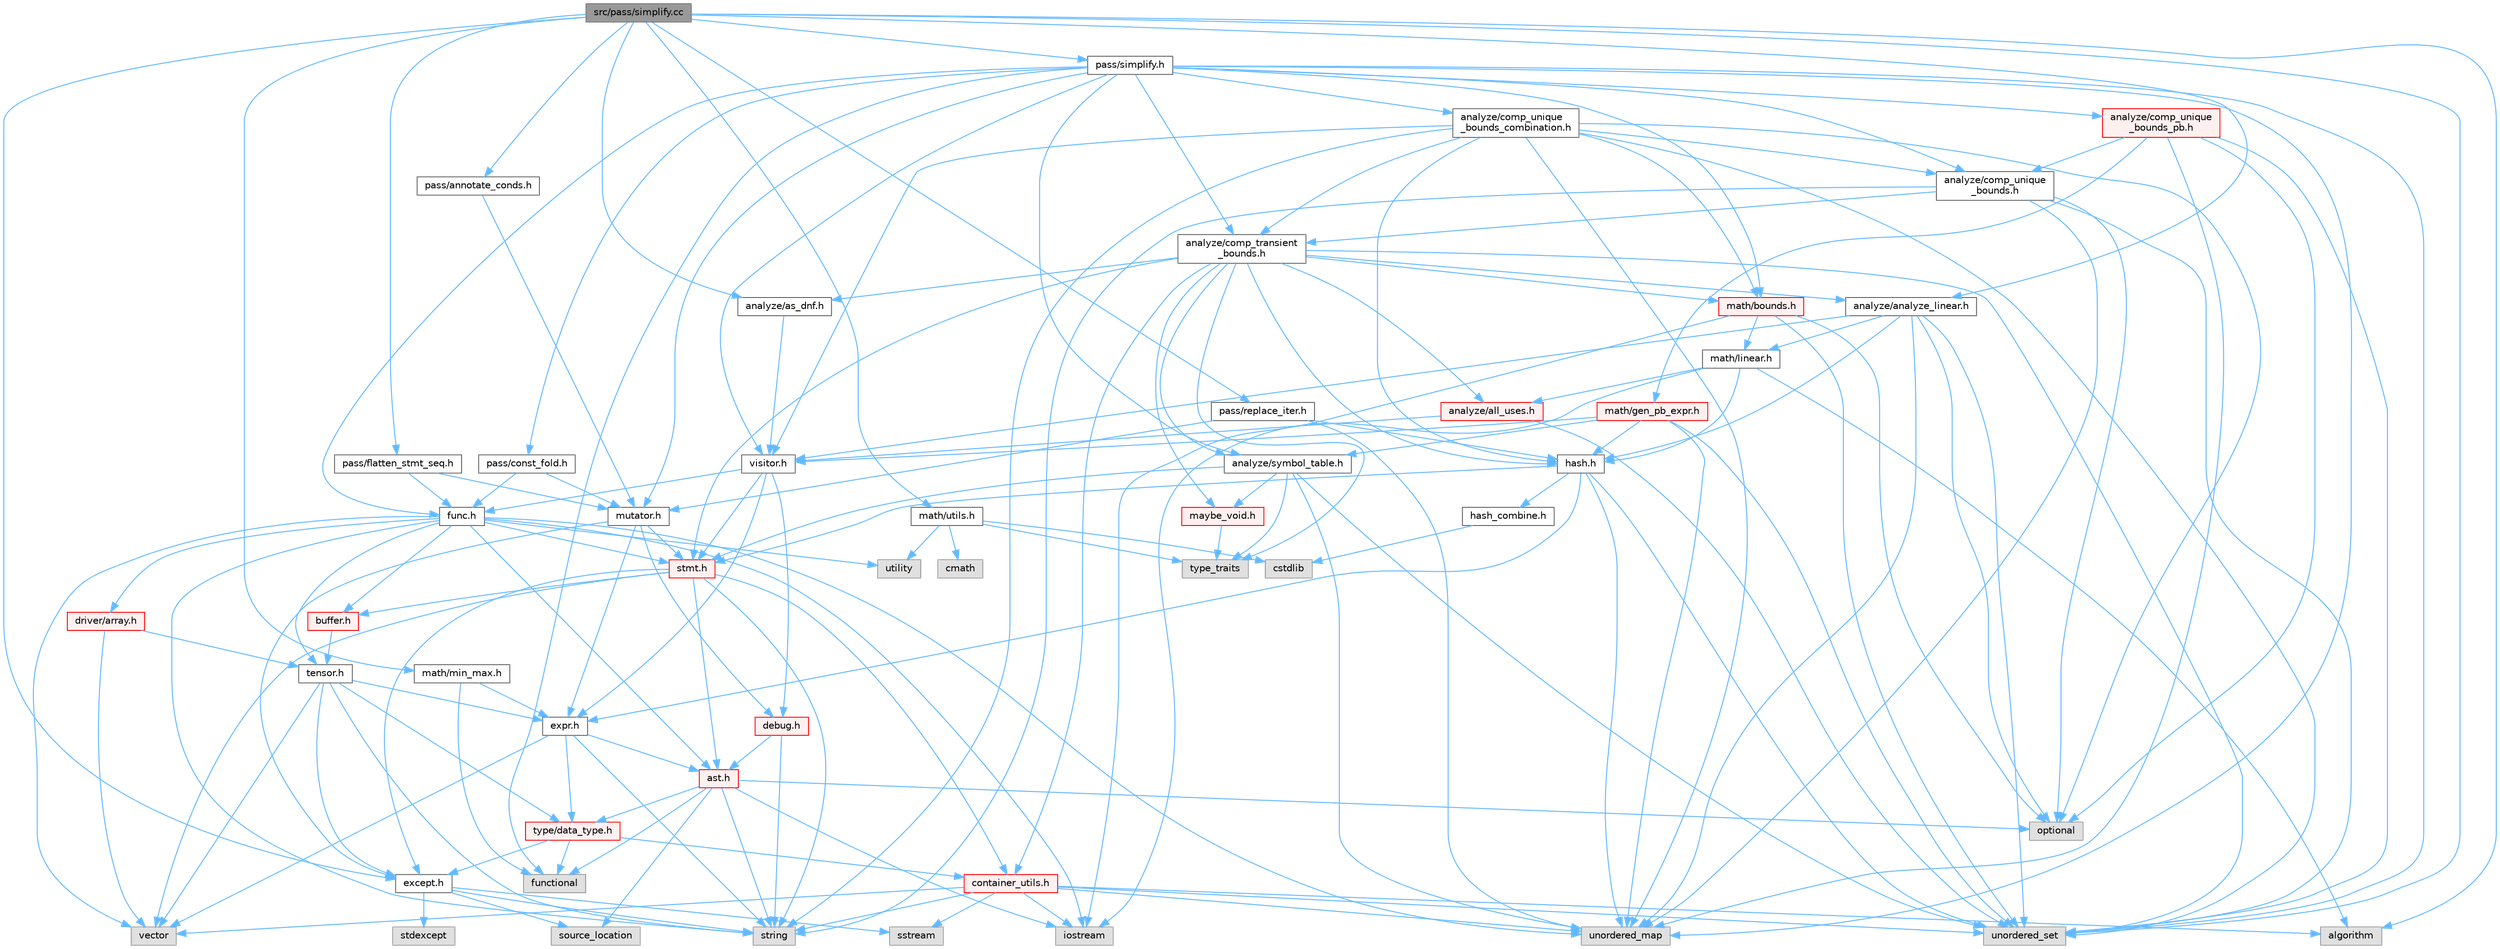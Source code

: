 digraph "src/pass/simplify.cc"
{
 // LATEX_PDF_SIZE
  bgcolor="transparent";
  edge [fontname=Helvetica,fontsize=10,labelfontname=Helvetica,labelfontsize=10];
  node [fontname=Helvetica,fontsize=10,shape=box,height=0.2,width=0.4];
  Node1 [label="src/pass/simplify.cc",height=0.2,width=0.4,color="gray40", fillcolor="grey60", style="filled", fontcolor="black",tooltip=" "];
  Node1 -> Node2 [color="steelblue1",style="solid"];
  Node2 [label="algorithm",height=0.2,width=0.4,color="grey60", fillcolor="#E0E0E0", style="filled",tooltip=" "];
  Node1 -> Node3 [color="steelblue1",style="solid"];
  Node3 [label="unordered_set",height=0.2,width=0.4,color="grey60", fillcolor="#E0E0E0", style="filled",tooltip=" "];
  Node1 -> Node4 [color="steelblue1",style="solid"];
  Node4 [label="analyze/analyze_linear.h",height=0.2,width=0.4,color="grey40", fillcolor="white", style="filled",URL="$analyze__linear_8h.html",tooltip=" "];
  Node4 -> Node5 [color="steelblue1",style="solid"];
  Node5 [label="optional",height=0.2,width=0.4,color="grey60", fillcolor="#E0E0E0", style="filled",tooltip=" "];
  Node4 -> Node6 [color="steelblue1",style="solid"];
  Node6 [label="unordered_map",height=0.2,width=0.4,color="grey60", fillcolor="#E0E0E0", style="filled",tooltip=" "];
  Node4 -> Node3 [color="steelblue1",style="solid"];
  Node4 -> Node7 [color="steelblue1",style="solid"];
  Node7 [label="hash.h",height=0.2,width=0.4,color="grey40", fillcolor="white", style="filled",URL="$hash_8h.html",tooltip=" "];
  Node7 -> Node6 [color="steelblue1",style="solid"];
  Node7 -> Node3 [color="steelblue1",style="solid"];
  Node7 -> Node8 [color="steelblue1",style="solid"];
  Node8 [label="expr.h",height=0.2,width=0.4,color="grey40", fillcolor="white", style="filled",URL="$expr_8h.html",tooltip=" "];
  Node8 -> Node9 [color="steelblue1",style="solid"];
  Node9 [label="string",height=0.2,width=0.4,color="grey60", fillcolor="#E0E0E0", style="filled",tooltip=" "];
  Node8 -> Node10 [color="steelblue1",style="solid"];
  Node10 [label="vector",height=0.2,width=0.4,color="grey60", fillcolor="#E0E0E0", style="filled",tooltip=" "];
  Node8 -> Node11 [color="steelblue1",style="solid"];
  Node11 [label="ast.h",height=0.2,width=0.4,color="red", fillcolor="#FFF0F0", style="filled",URL="$ast_8h.html",tooltip=" "];
  Node11 -> Node13 [color="steelblue1",style="solid"];
  Node13 [label="functional",height=0.2,width=0.4,color="grey60", fillcolor="#E0E0E0", style="filled",tooltip=" "];
  Node11 -> Node14 [color="steelblue1",style="solid"];
  Node14 [label="iostream",height=0.2,width=0.4,color="grey60", fillcolor="#E0E0E0", style="filled",tooltip=" "];
  Node11 -> Node5 [color="steelblue1",style="solid"];
  Node11 -> Node15 [color="steelblue1",style="solid"];
  Node15 [label="source_location",height=0.2,width=0.4,color="grey60", fillcolor="#E0E0E0", style="filled",tooltip=" "];
  Node11 -> Node9 [color="steelblue1",style="solid"];
  Node11 -> Node31 [color="steelblue1",style="solid"];
  Node31 [label="type/data_type.h",height=0.2,width=0.4,color="red", fillcolor="#FFF0F0", style="filled",URL="$data__type_8h.html",tooltip=" "];
  Node31 -> Node13 [color="steelblue1",style="solid"];
  Node31 -> Node33 [color="steelblue1",style="solid"];
  Node33 [label="container_utils.h",height=0.2,width=0.4,color="red", fillcolor="#FFF0F0", style="filled",URL="$container__utils_8h.html",tooltip=" "];
  Node33 -> Node2 [color="steelblue1",style="solid"];
  Node33 -> Node14 [color="steelblue1",style="solid"];
  Node33 -> Node27 [color="steelblue1",style="solid"];
  Node27 [label="sstream",height=0.2,width=0.4,color="grey60", fillcolor="#E0E0E0", style="filled",tooltip=" "];
  Node33 -> Node9 [color="steelblue1",style="solid"];
  Node33 -> Node6 [color="steelblue1",style="solid"];
  Node33 -> Node3 [color="steelblue1",style="solid"];
  Node33 -> Node10 [color="steelblue1",style="solid"];
  Node31 -> Node26 [color="steelblue1",style="solid"];
  Node26 [label="except.h",height=0.2,width=0.4,color="grey40", fillcolor="white", style="filled",URL="$except_8h.html",tooltip=" "];
  Node26 -> Node15 [color="steelblue1",style="solid"];
  Node26 -> Node27 [color="steelblue1",style="solid"];
  Node26 -> Node28 [color="steelblue1",style="solid"];
  Node28 [label="stdexcept",height=0.2,width=0.4,color="grey60", fillcolor="#E0E0E0", style="filled",tooltip=" "];
  Node26 -> Node9 [color="steelblue1",style="solid"];
  Node8 -> Node31 [color="steelblue1",style="solid"];
  Node7 -> Node39 [color="steelblue1",style="solid"];
  Node39 [label="hash_combine.h",height=0.2,width=0.4,color="grey40", fillcolor="white", style="filled",URL="$hash__combine_8h.html",tooltip=" "];
  Node39 -> Node25 [color="steelblue1",style="solid"];
  Node25 [label="cstdlib",height=0.2,width=0.4,color="grey60", fillcolor="#E0E0E0", style="filled",tooltip=" "];
  Node7 -> Node40 [color="steelblue1",style="solid"];
  Node40 [label="stmt.h",height=0.2,width=0.4,color="red", fillcolor="#FFF0F0", style="filled",URL="$stmt_8h.html",tooltip=" "];
  Node40 -> Node9 [color="steelblue1",style="solid"];
  Node40 -> Node10 [color="steelblue1",style="solid"];
  Node40 -> Node11 [color="steelblue1",style="solid"];
  Node40 -> Node41 [color="steelblue1",style="solid"];
  Node41 [label="buffer.h",height=0.2,width=0.4,color="red", fillcolor="#FFF0F0", style="filled",URL="$buffer_8h.html",tooltip=" "];
  Node41 -> Node42 [color="steelblue1",style="solid"];
  Node42 [label="tensor.h",height=0.2,width=0.4,color="grey40", fillcolor="white", style="filled",URL="$tensor_8h.html",tooltip=" "];
  Node42 -> Node9 [color="steelblue1",style="solid"];
  Node42 -> Node10 [color="steelblue1",style="solid"];
  Node42 -> Node26 [color="steelblue1",style="solid"];
  Node42 -> Node8 [color="steelblue1",style="solid"];
  Node42 -> Node31 [color="steelblue1",style="solid"];
  Node40 -> Node33 [color="steelblue1",style="solid"];
  Node40 -> Node26 [color="steelblue1",style="solid"];
  Node4 -> Node49 [color="steelblue1",style="solid"];
  Node49 [label="math/linear.h",height=0.2,width=0.4,color="grey40", fillcolor="white", style="filled",URL="$linear_8h.html",tooltip=" "];
  Node49 -> Node2 [color="steelblue1",style="solid"];
  Node49 -> Node14 [color="steelblue1",style="solid"];
  Node49 -> Node50 [color="steelblue1",style="solid"];
  Node50 [label="analyze/all_uses.h",height=0.2,width=0.4,color="red", fillcolor="#FFF0F0", style="filled",URL="$all__uses_8h.html",tooltip=" "];
  Node50 -> Node3 [color="steelblue1",style="solid"];
  Node50 -> Node59 [color="steelblue1",style="solid"];
  Node59 [label="visitor.h",height=0.2,width=0.4,color="grey40", fillcolor="white", style="filled",URL="$visitor_8h.html",tooltip=" "];
  Node59 -> Node60 [color="steelblue1",style="solid"];
  Node60 [label="debug.h",height=0.2,width=0.4,color="red", fillcolor="#FFF0F0", style="filled",URL="$debug_8h.html",tooltip=" "];
  Node60 -> Node9 [color="steelblue1",style="solid"];
  Node60 -> Node11 [color="steelblue1",style="solid"];
  Node59 -> Node8 [color="steelblue1",style="solid"];
  Node59 -> Node52 [color="steelblue1",style="solid"];
  Node52 [label="func.h",height=0.2,width=0.4,color="grey40", fillcolor="white", style="filled",URL="$func_8h.html",tooltip=" "];
  Node52 -> Node14 [color="steelblue1",style="solid"];
  Node52 -> Node9 [color="steelblue1",style="solid"];
  Node52 -> Node6 [color="steelblue1",style="solid"];
  Node52 -> Node53 [color="steelblue1",style="solid"];
  Node53 [label="utility",height=0.2,width=0.4,color="grey60", fillcolor="#E0E0E0", style="filled",tooltip=" "];
  Node52 -> Node10 [color="steelblue1",style="solid"];
  Node52 -> Node11 [color="steelblue1",style="solid"];
  Node52 -> Node41 [color="steelblue1",style="solid"];
  Node52 -> Node54 [color="steelblue1",style="solid"];
  Node54 [label="driver/array.h",height=0.2,width=0.4,color="red", fillcolor="#FFF0F0", style="filled",URL="$array_8h.html",tooltip=" "];
  Node54 -> Node10 [color="steelblue1",style="solid"];
  Node54 -> Node42 [color="steelblue1",style="solid"];
  Node52 -> Node40 [color="steelblue1",style="solid"];
  Node52 -> Node42 [color="steelblue1",style="solid"];
  Node59 -> Node40 [color="steelblue1",style="solid"];
  Node49 -> Node7 [color="steelblue1",style="solid"];
  Node4 -> Node59 [color="steelblue1",style="solid"];
  Node1 -> Node64 [color="steelblue1",style="solid"];
  Node64 [label="analyze/as_dnf.h",height=0.2,width=0.4,color="grey40", fillcolor="white", style="filled",URL="$as__dnf_8h.html",tooltip=" "];
  Node64 -> Node59 [color="steelblue1",style="solid"];
  Node1 -> Node26 [color="steelblue1",style="solid"];
  Node1 -> Node65 [color="steelblue1",style="solid"];
  Node65 [label="math/min_max.h",height=0.2,width=0.4,color="grey40", fillcolor="white", style="filled",URL="$min__max_8h.html",tooltip=" "];
  Node65 -> Node13 [color="steelblue1",style="solid"];
  Node65 -> Node8 [color="steelblue1",style="solid"];
  Node1 -> Node66 [color="steelblue1",style="solid"];
  Node66 [label="math/utils.h",height=0.2,width=0.4,color="grey40", fillcolor="white", style="filled",URL="$utils_8h.html",tooltip=" "];
  Node66 -> Node67 [color="steelblue1",style="solid"];
  Node67 [label="cmath",height=0.2,width=0.4,color="grey60", fillcolor="#E0E0E0", style="filled",tooltip=" "];
  Node66 -> Node25 [color="steelblue1",style="solid"];
  Node66 -> Node22 [color="steelblue1",style="solid"];
  Node22 [label="type_traits",height=0.2,width=0.4,color="grey60", fillcolor="#E0E0E0", style="filled",tooltip=" "];
  Node66 -> Node53 [color="steelblue1",style="solid"];
  Node1 -> Node68 [color="steelblue1",style="solid"];
  Node68 [label="pass/annotate_conds.h",height=0.2,width=0.4,color="grey40", fillcolor="white", style="filled",URL="$annotate__conds_8h.html",tooltip=" "];
  Node68 -> Node69 [color="steelblue1",style="solid"];
  Node69 [label="mutator.h",height=0.2,width=0.4,color="grey40", fillcolor="white", style="filled",URL="$mutator_8h.html",tooltip=" "];
  Node69 -> Node60 [color="steelblue1",style="solid"];
  Node69 -> Node26 [color="steelblue1",style="solid"];
  Node69 -> Node8 [color="steelblue1",style="solid"];
  Node69 -> Node40 [color="steelblue1",style="solid"];
  Node1 -> Node70 [color="steelblue1",style="solid"];
  Node70 [label="pass/flatten_stmt_seq.h",height=0.2,width=0.4,color="grey40", fillcolor="white", style="filled",URL="$flatten__stmt__seq_8h.html",tooltip=" "];
  Node70 -> Node52 [color="steelblue1",style="solid"];
  Node70 -> Node69 [color="steelblue1",style="solid"];
  Node1 -> Node71 [color="steelblue1",style="solid"];
  Node71 [label="pass/replace_iter.h",height=0.2,width=0.4,color="grey40", fillcolor="white", style="filled",URL="$replace__iter_8h.html",tooltip=" "];
  Node71 -> Node6 [color="steelblue1",style="solid"];
  Node71 -> Node7 [color="steelblue1",style="solid"];
  Node71 -> Node69 [color="steelblue1",style="solid"];
  Node1 -> Node72 [color="steelblue1",style="solid"];
  Node72 [label="pass/simplify.h",height=0.2,width=0.4,color="grey40", fillcolor="white", style="filled",URL="$simplify_8h.html",tooltip=" "];
  Node72 -> Node13 [color="steelblue1",style="solid"];
  Node72 -> Node6 [color="steelblue1",style="solid"];
  Node72 -> Node3 [color="steelblue1",style="solid"];
  Node72 -> Node73 [color="steelblue1",style="solid"];
  Node73 [label="analyze/comp_transient\l_bounds.h",height=0.2,width=0.4,color="grey40", fillcolor="white", style="filled",URL="$comp__transient__bounds_8h.html",tooltip=" "];
  Node73 -> Node22 [color="steelblue1",style="solid"];
  Node73 -> Node3 [color="steelblue1",style="solid"];
  Node73 -> Node50 [color="steelblue1",style="solid"];
  Node73 -> Node4 [color="steelblue1",style="solid"];
  Node73 -> Node64 [color="steelblue1",style="solid"];
  Node73 -> Node74 [color="steelblue1",style="solid"];
  Node74 [label="analyze/symbol_table.h",height=0.2,width=0.4,color="grey40", fillcolor="white", style="filled",URL="$symbol__table_8h.html",tooltip=" "];
  Node74 -> Node22 [color="steelblue1",style="solid"];
  Node74 -> Node6 [color="steelblue1",style="solid"];
  Node74 -> Node3 [color="steelblue1",style="solid"];
  Node74 -> Node75 [color="steelblue1",style="solid"];
  Node75 [label="maybe_void.h",height=0.2,width=0.4,color="red", fillcolor="#FFF0F0", style="filled",URL="$maybe__void_8h.html",tooltip=" "];
  Node75 -> Node22 [color="steelblue1",style="solid"];
  Node74 -> Node40 [color="steelblue1",style="solid"];
  Node73 -> Node33 [color="steelblue1",style="solid"];
  Node73 -> Node7 [color="steelblue1",style="solid"];
  Node73 -> Node76 [color="steelblue1",style="solid"];
  Node76 [label="math/bounds.h",height=0.2,width=0.4,color="red", fillcolor="#FFF0F0", style="filled",URL="$bounds_8h.html",tooltip=" "];
  Node76 -> Node14 [color="steelblue1",style="solid"];
  Node76 -> Node5 [color="steelblue1",style="solid"];
  Node76 -> Node3 [color="steelblue1",style="solid"];
  Node76 -> Node49 [color="steelblue1",style="solid"];
  Node73 -> Node75 [color="steelblue1",style="solid"];
  Node73 -> Node40 [color="steelblue1",style="solid"];
  Node72 -> Node79 [color="steelblue1",style="solid"];
  Node79 [label="analyze/comp_unique\l_bounds.h",height=0.2,width=0.4,color="grey40", fillcolor="white", style="filled",URL="$comp__unique__bounds_8h.html",tooltip=" "];
  Node79 -> Node5 [color="steelblue1",style="solid"];
  Node79 -> Node9 [color="steelblue1",style="solid"];
  Node79 -> Node6 [color="steelblue1",style="solid"];
  Node79 -> Node3 [color="steelblue1",style="solid"];
  Node79 -> Node73 [color="steelblue1",style="solid"];
  Node72 -> Node80 [color="steelblue1",style="solid"];
  Node80 [label="analyze/comp_unique\l_bounds_combination.h",height=0.2,width=0.4,color="grey40", fillcolor="white", style="filled",URL="$comp__unique__bounds__combination_8h.html",tooltip=" "];
  Node80 -> Node5 [color="steelblue1",style="solid"];
  Node80 -> Node9 [color="steelblue1",style="solid"];
  Node80 -> Node6 [color="steelblue1",style="solid"];
  Node80 -> Node3 [color="steelblue1",style="solid"];
  Node80 -> Node73 [color="steelblue1",style="solid"];
  Node80 -> Node79 [color="steelblue1",style="solid"];
  Node80 -> Node7 [color="steelblue1",style="solid"];
  Node80 -> Node76 [color="steelblue1",style="solid"];
  Node80 -> Node59 [color="steelblue1",style="solid"];
  Node72 -> Node81 [color="steelblue1",style="solid"];
  Node81 [label="analyze/comp_unique\l_bounds_pb.h",height=0.2,width=0.4,color="red", fillcolor="#FFF0F0", style="filled",URL="$comp__unique__bounds__pb_8h.html",tooltip=" "];
  Node81 -> Node5 [color="steelblue1",style="solid"];
  Node81 -> Node6 [color="steelblue1",style="solid"];
  Node81 -> Node3 [color="steelblue1",style="solid"];
  Node81 -> Node79 [color="steelblue1",style="solid"];
  Node81 -> Node82 [color="steelblue1",style="solid"];
  Node82 [label="math/gen_pb_expr.h",height=0.2,width=0.4,color="red", fillcolor="#FFF0F0", style="filled",URL="$gen__pb__expr_8h.html",tooltip=" "];
  Node82 -> Node6 [color="steelblue1",style="solid"];
  Node82 -> Node3 [color="steelblue1",style="solid"];
  Node82 -> Node74 [color="steelblue1",style="solid"];
  Node82 -> Node7 [color="steelblue1",style="solid"];
  Node82 -> Node59 [color="steelblue1",style="solid"];
  Node72 -> Node74 [color="steelblue1",style="solid"];
  Node72 -> Node52 [color="steelblue1",style="solid"];
  Node72 -> Node76 [color="steelblue1",style="solid"];
  Node72 -> Node69 [color="steelblue1",style="solid"];
  Node72 -> Node100 [color="steelblue1",style="solid"];
  Node100 [label="pass/const_fold.h",height=0.2,width=0.4,color="grey40", fillcolor="white", style="filled",URL="$const__fold_8h.html",tooltip=" "];
  Node100 -> Node52 [color="steelblue1",style="solid"];
  Node100 -> Node69 [color="steelblue1",style="solid"];
  Node72 -> Node59 [color="steelblue1",style="solid"];
}
